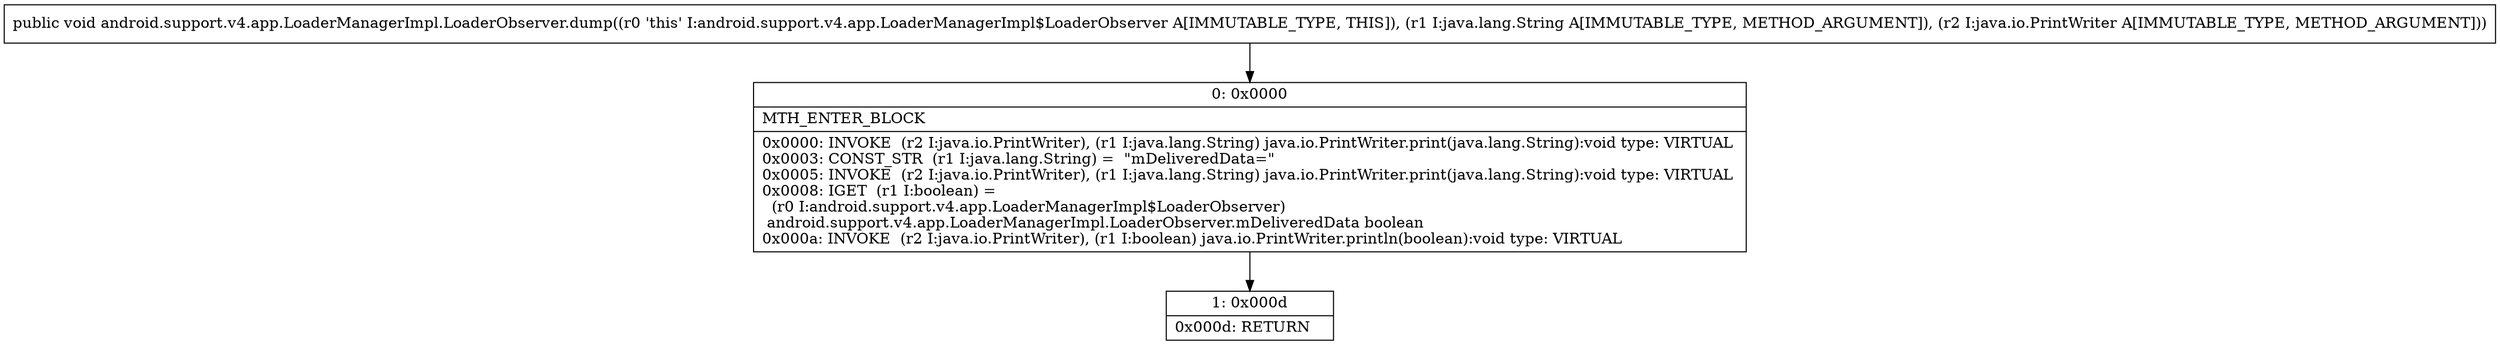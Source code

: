 digraph "CFG forandroid.support.v4.app.LoaderManagerImpl.LoaderObserver.dump(Ljava\/lang\/String;Ljava\/io\/PrintWriter;)V" {
Node_0 [shape=record,label="{0\:\ 0x0000|MTH_ENTER_BLOCK\l|0x0000: INVOKE  (r2 I:java.io.PrintWriter), (r1 I:java.lang.String) java.io.PrintWriter.print(java.lang.String):void type: VIRTUAL \l0x0003: CONST_STR  (r1 I:java.lang.String) =  \"mDeliveredData=\" \l0x0005: INVOKE  (r2 I:java.io.PrintWriter), (r1 I:java.lang.String) java.io.PrintWriter.print(java.lang.String):void type: VIRTUAL \l0x0008: IGET  (r1 I:boolean) = \l  (r0 I:android.support.v4.app.LoaderManagerImpl$LoaderObserver)\l android.support.v4.app.LoaderManagerImpl.LoaderObserver.mDeliveredData boolean \l0x000a: INVOKE  (r2 I:java.io.PrintWriter), (r1 I:boolean) java.io.PrintWriter.println(boolean):void type: VIRTUAL \l}"];
Node_1 [shape=record,label="{1\:\ 0x000d|0x000d: RETURN   \l}"];
MethodNode[shape=record,label="{public void android.support.v4.app.LoaderManagerImpl.LoaderObserver.dump((r0 'this' I:android.support.v4.app.LoaderManagerImpl$LoaderObserver A[IMMUTABLE_TYPE, THIS]), (r1 I:java.lang.String A[IMMUTABLE_TYPE, METHOD_ARGUMENT]), (r2 I:java.io.PrintWriter A[IMMUTABLE_TYPE, METHOD_ARGUMENT])) }"];
MethodNode -> Node_0;
Node_0 -> Node_1;
}

